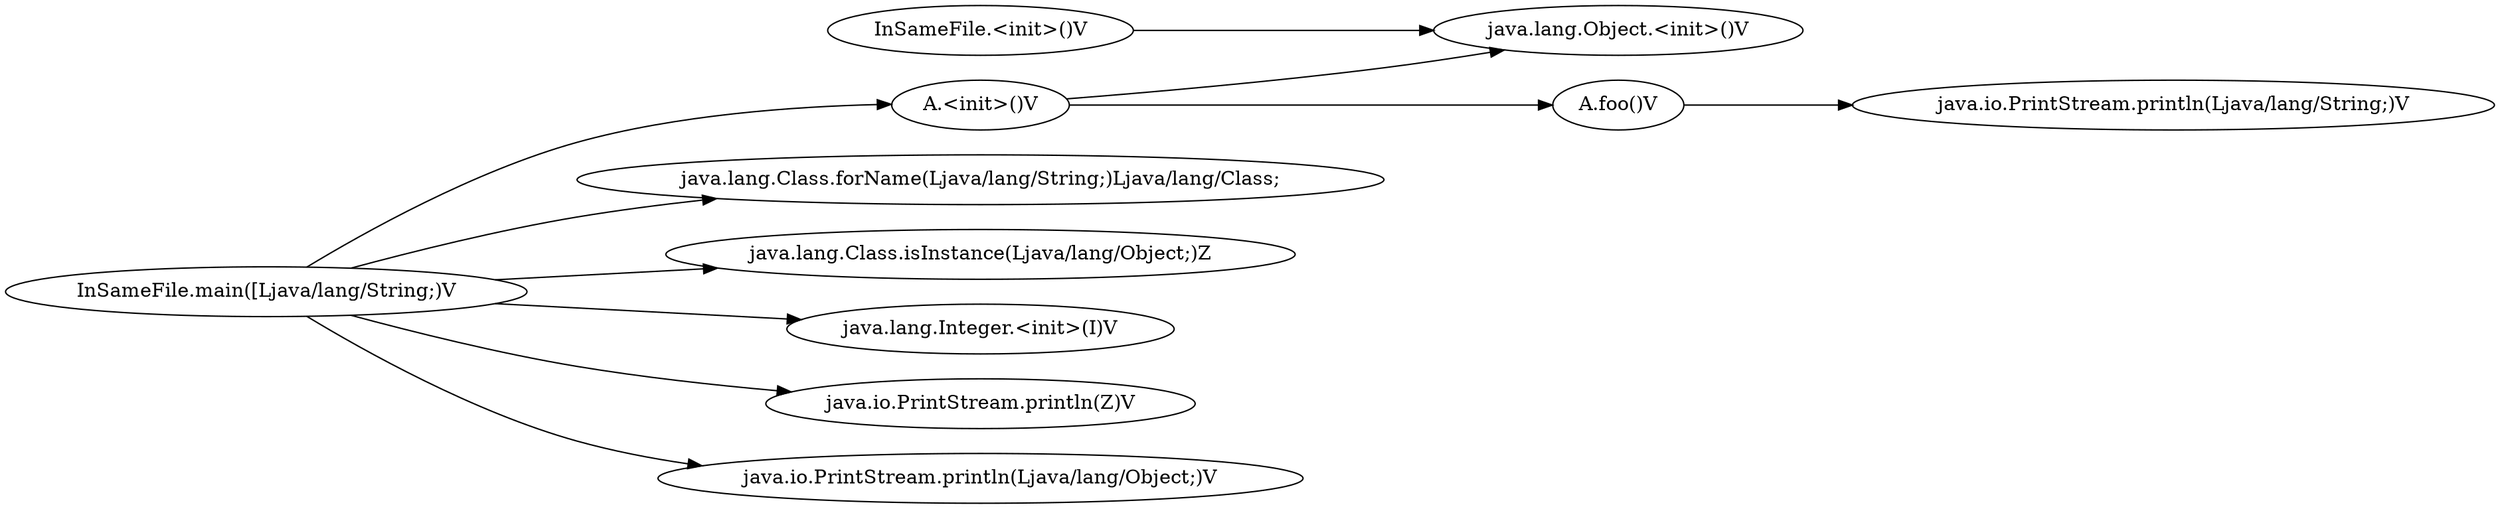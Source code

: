 digraph graphname {
rankdir="LR";
117 [label="A.<init>()V"]
118 [label="java.lang.Object.<init>()V"]
120 [label="A.foo()V"]
125 [label="java.io.PrintStream.println(Ljava/lang/String;)V"]
130 [label="InSameFile.<init>()V"]
131 [label="InSameFile.main([Ljava/lang/String;)V"]
141 [label="java.lang.Class.forName(Ljava/lang/String;)Ljava/lang/Class;"]
146 [label="java.lang.Class.isInstance(Ljava/lang/Object;)Z"]
151 [label="java.lang.Integer.<init>(I)V"]
153 [label="java.io.PrintStream.println(Z)V"]
161 [label="java.io.PrintStream.println(Ljava/lang/Object;)V"]
117 -> 118
117 -> 120
120 -> 125
130 -> 118
131 -> 117
131 -> 141
131 -> 146
131 -> 151
131 -> 153
131 -> 161
}
